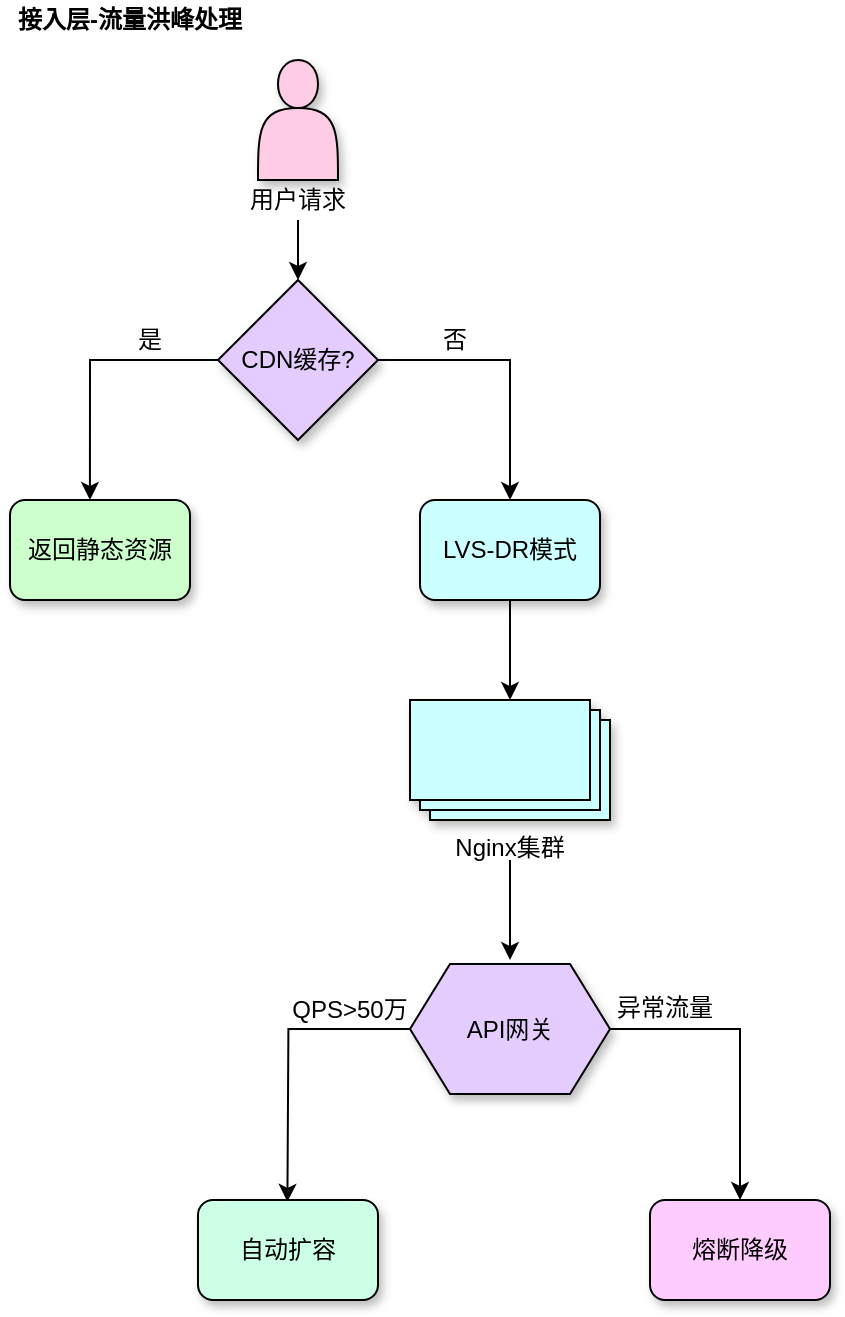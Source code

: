 <mxfile version="28.0.7">
  <diagram name="第 1 页" id="UgM8FfxsNI3zfSPlbwk3">
    <mxGraphModel dx="1167" dy="512" grid="1" gridSize="10" guides="1" tooltips="1" connect="1" arrows="1" fold="1" page="1" pageScale="1" pageWidth="827" pageHeight="1169" math="0" shadow="0">
      <root>
        <mxCell id="0" />
        <mxCell id="1" parent="0" />
        <mxCell id="G7YPm5RvyC9O0uatV-jY-1" value="" style="group" vertex="1" connectable="0" parent="1">
          <mxGeometry x="160" y="80" width="410" height="650" as="geometry" />
        </mxCell>
        <mxCell id="dd9rRILLbQaEppfjLX-1-29" value="&lt;b&gt;接入层-流量洪峰处理&lt;/b&gt;" style="text;strokeColor=none;align=center;fillColor=none;html=1;verticalAlign=middle;whiteSpace=wrap;rounded=0;" parent="G7YPm5RvyC9O0uatV-jY-1" vertex="1">
          <mxGeometry width="120" height="20" as="geometry" />
        </mxCell>
        <mxCell id="dd9rRILLbQaEppfjLX-1-31" value="" style="group" parent="G7YPm5RvyC9O0uatV-jY-1" vertex="1" connectable="0">
          <mxGeometry y="30" width="410" height="620" as="geometry" />
        </mxCell>
        <mxCell id="dd9rRILLbQaEppfjLX-1-13" style="edgeStyle=orthogonalEdgeStyle;rounded=0;orthogonalLoop=1;jettySize=auto;html=1;" parent="dd9rRILLbQaEppfjLX-1-31" source="dd9rRILLbQaEppfjLX-1-5" target="dd9rRILLbQaEppfjLX-1-6" edge="1">
          <mxGeometry relative="1" as="geometry" />
        </mxCell>
        <mxCell id="dd9rRILLbQaEppfjLX-1-14" style="edgeStyle=orthogonalEdgeStyle;rounded=0;orthogonalLoop=1;jettySize=auto;html=1;" parent="dd9rRILLbQaEppfjLX-1-31" edge="1">
          <mxGeometry relative="1" as="geometry">
            <mxPoint x="250" y="450" as="targetPoint" />
            <mxPoint x="250" y="400" as="sourcePoint" />
          </mxGeometry>
        </mxCell>
        <mxCell id="dd9rRILLbQaEppfjLX-1-6" value="Nginx集群" style="verticalLabelPosition=bottom;verticalAlign=top;html=1;shape=mxgraph.basic.layered_rect;dx=10;outlineConnect=0;whiteSpace=wrap;shadow=1;fillColor=#CCFFFF;" parent="dd9rRILLbQaEppfjLX-1-31" vertex="1">
          <mxGeometry x="200" y="320" width="100" height="60" as="geometry" />
        </mxCell>
        <mxCell id="dd9rRILLbQaEppfjLX-1-15" style="edgeStyle=orthogonalEdgeStyle;rounded=0;orthogonalLoop=1;jettySize=auto;html=1;exitX=0;exitY=0.5;exitDx=0;exitDy=0;entryX=0.319;entryY=0.018;entryDx=0;entryDy=0;entryPerimeter=0;" parent="dd9rRILLbQaEppfjLX-1-31" source="dd9rRILLbQaEppfjLX-1-7" edge="1">
          <mxGeometry relative="1" as="geometry">
            <mxPoint x="138.71" y="570.9" as="targetPoint" />
          </mxGeometry>
        </mxCell>
        <mxCell id="dd9rRILLbQaEppfjLX-1-7" value="API网关" style="shape=hexagon;perimeter=hexagonPerimeter2;whiteSpace=wrap;html=1;fixedSize=1;fillColor=#E5CCFF;shadow=1;" parent="dd9rRILLbQaEppfjLX-1-31" vertex="1">
          <mxGeometry x="200" y="452" width="100" height="65" as="geometry" />
        </mxCell>
        <mxCell id="dd9rRILLbQaEppfjLX-1-16" style="edgeStyle=orthogonalEdgeStyle;rounded=0;orthogonalLoop=1;jettySize=auto;html=1;exitX=1;exitY=0.5;exitDx=0;exitDy=0;entryX=0.5;entryY=0;entryDx=0;entryDy=0;" parent="dd9rRILLbQaEppfjLX-1-31" source="dd9rRILLbQaEppfjLX-1-7" target="dd9rRILLbQaEppfjLX-1-28" edge="1">
          <mxGeometry relative="1" as="geometry">
            <mxPoint x="357.24" y="570.15" as="targetPoint" />
          </mxGeometry>
        </mxCell>
        <mxCell id="dd9rRILLbQaEppfjLX-1-25" value="QPS&amp;gt;50万" style="text;strokeColor=none;align=center;fillColor=none;html=1;verticalAlign=middle;whiteSpace=wrap;rounded=0;" parent="dd9rRILLbQaEppfjLX-1-31" vertex="1">
          <mxGeometry x="140" y="465" width="60" height="20" as="geometry" />
        </mxCell>
        <mxCell id="dd9rRILLbQaEppfjLX-1-26" value="异常流量" style="text;strokeColor=none;align=center;fillColor=none;html=1;verticalAlign=middle;whiteSpace=wrap;rounded=0;" parent="dd9rRILLbQaEppfjLX-1-31" vertex="1">
          <mxGeometry x="300" y="465" width="55" height="18" as="geometry" />
        </mxCell>
        <mxCell id="dd9rRILLbQaEppfjLX-1-27" value="自动扩容" style="rounded=1;whiteSpace=wrap;html=1;fillColor=#CCFFE6;shadow=1;" parent="dd9rRILLbQaEppfjLX-1-31" vertex="1">
          <mxGeometry x="94" y="570" width="90" height="50" as="geometry" />
        </mxCell>
        <mxCell id="dd9rRILLbQaEppfjLX-1-28" value="熔断降级" style="rounded=1;whiteSpace=wrap;html=1;fillColor=#FFCCFF;shadow=1;" parent="dd9rRILLbQaEppfjLX-1-31" vertex="1">
          <mxGeometry x="320" y="570" width="90" height="50" as="geometry" />
        </mxCell>
        <mxCell id="dd9rRILLbQaEppfjLX-1-30" value="" style="group" parent="dd9rRILLbQaEppfjLX-1-31" vertex="1" connectable="0">
          <mxGeometry width="295" height="270" as="geometry" />
        </mxCell>
        <mxCell id="dd9rRILLbQaEppfjLX-1-1" value="" style="shape=actor;whiteSpace=wrap;html=1;fillColor=#FFCCE6;shadow=1;" parent="dd9rRILLbQaEppfjLX-1-30" vertex="1">
          <mxGeometry x="124" width="40" height="60" as="geometry" />
        </mxCell>
        <mxCell id="dd9rRILLbQaEppfjLX-1-12" style="edgeStyle=orthogonalEdgeStyle;rounded=0;orthogonalLoop=1;jettySize=auto;html=1;exitX=1;exitY=0.5;exitDx=0;exitDy=0;entryX=0.5;entryY=0;entryDx=0;entryDy=0;" parent="dd9rRILLbQaEppfjLX-1-30" source="dd9rRILLbQaEppfjLX-1-2" target="dd9rRILLbQaEppfjLX-1-5" edge="1">
          <mxGeometry relative="1" as="geometry" />
        </mxCell>
        <mxCell id="dd9rRILLbQaEppfjLX-1-2" value="CDN缓存?" style="rhombus;whiteSpace=wrap;html=1;fillColor=#E5CCFF;shadow=1;" parent="dd9rRILLbQaEppfjLX-1-30" vertex="1">
          <mxGeometry x="104" y="110" width="80" height="80" as="geometry" />
        </mxCell>
        <mxCell id="dd9rRILLbQaEppfjLX-1-10" style="edgeStyle=orthogonalEdgeStyle;rounded=0;orthogonalLoop=1;jettySize=auto;html=1;entryX=0.5;entryY=0;entryDx=0;entryDy=0;" parent="dd9rRILLbQaEppfjLX-1-30" source="dd9rRILLbQaEppfjLX-1-3" target="dd9rRILLbQaEppfjLX-1-2" edge="1">
          <mxGeometry relative="1" as="geometry" />
        </mxCell>
        <mxCell id="dd9rRILLbQaEppfjLX-1-3" value="用户请求" style="text;strokeColor=none;align=center;fillColor=none;html=1;verticalAlign=middle;whiteSpace=wrap;rounded=0;" parent="dd9rRILLbQaEppfjLX-1-30" vertex="1">
          <mxGeometry x="116" y="60" width="56" height="20" as="geometry" />
        </mxCell>
        <mxCell id="dd9rRILLbQaEppfjLX-1-4" value="返回静态资源" style="rounded=1;whiteSpace=wrap;html=1;fillColor=#CCFFCC;shadow=1;" parent="dd9rRILLbQaEppfjLX-1-30" vertex="1">
          <mxGeometry y="220" width="90" height="50" as="geometry" />
        </mxCell>
        <mxCell id="dd9rRILLbQaEppfjLX-1-5" value="LVS-DR模式" style="rounded=1;whiteSpace=wrap;html=1;fillColor=#CCFFFF;shadow=1;" parent="dd9rRILLbQaEppfjLX-1-30" vertex="1">
          <mxGeometry x="205" y="220" width="90" height="50" as="geometry" />
        </mxCell>
        <mxCell id="dd9rRILLbQaEppfjLX-1-11" style="edgeStyle=orthogonalEdgeStyle;rounded=0;orthogonalLoop=1;jettySize=auto;html=1;exitX=0;exitY=0.5;exitDx=0;exitDy=0;entryX=0.444;entryY=0;entryDx=0;entryDy=0;entryPerimeter=0;" parent="dd9rRILLbQaEppfjLX-1-30" source="dd9rRILLbQaEppfjLX-1-2" target="dd9rRILLbQaEppfjLX-1-4" edge="1">
          <mxGeometry relative="1" as="geometry" />
        </mxCell>
        <mxCell id="dd9rRILLbQaEppfjLX-1-23" value="是" style="text;strokeColor=none;align=center;fillColor=none;html=1;verticalAlign=middle;whiteSpace=wrap;rounded=0;" parent="dd9rRILLbQaEppfjLX-1-30" vertex="1">
          <mxGeometry x="60" y="130" width="20" height="20" as="geometry" />
        </mxCell>
        <mxCell id="dd9rRILLbQaEppfjLX-1-24" value="否" style="text;strokeColor=none;align=center;fillColor=none;html=1;verticalAlign=middle;whiteSpace=wrap;rounded=0;" parent="dd9rRILLbQaEppfjLX-1-30" vertex="1">
          <mxGeometry x="210" y="130" width="25" height="20" as="geometry" />
        </mxCell>
      </root>
    </mxGraphModel>
  </diagram>
</mxfile>
